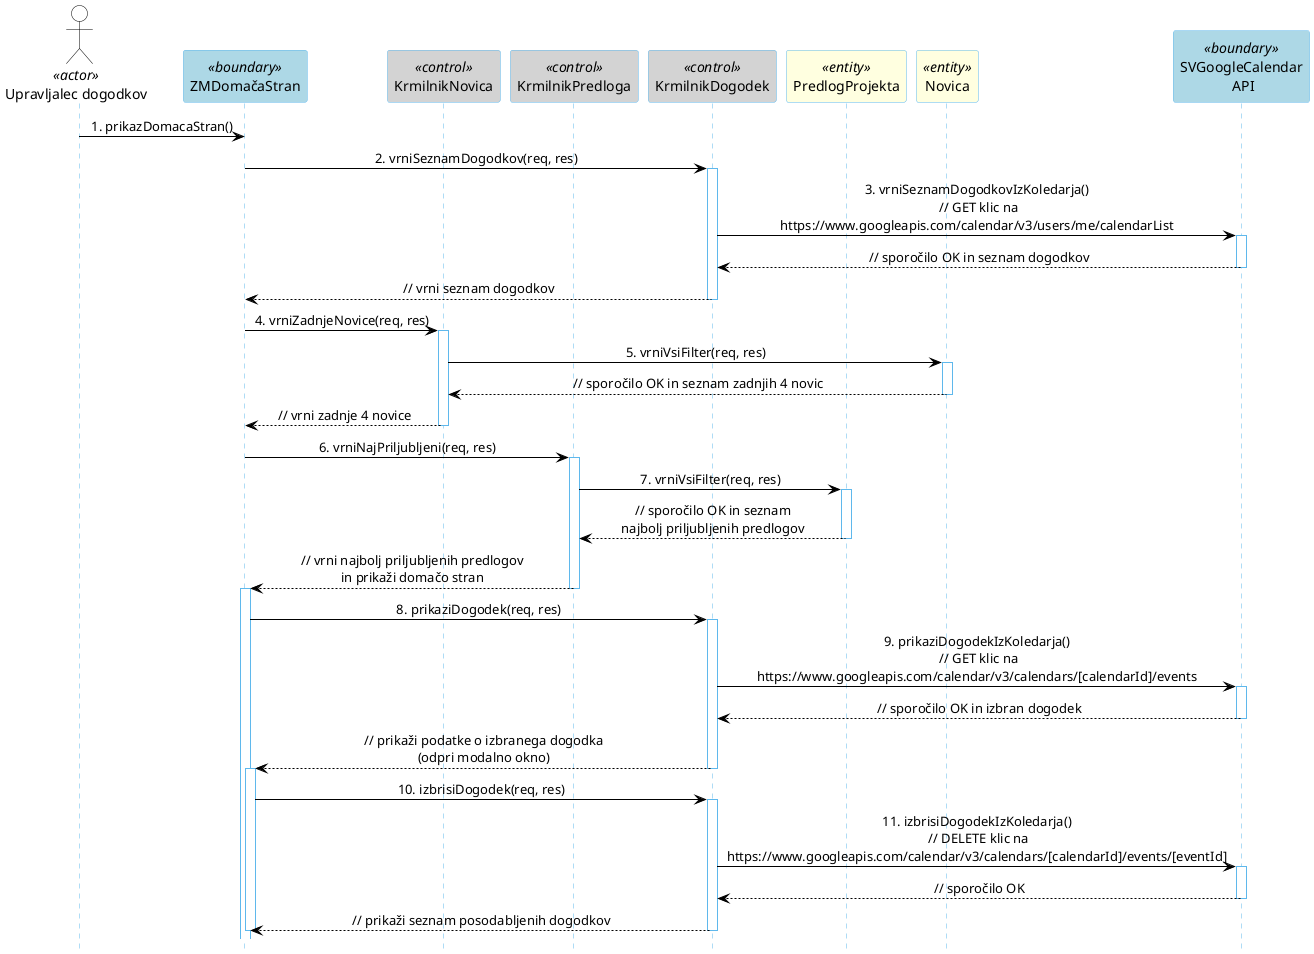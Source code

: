 @startuml
hide footbox

skinparam backgroundcolor transparent
skinparam defaultTextAlignment center
skinparam actorBorderColor black
skinparam actorBackgroundColor white
skinparam arrowColor black  
skinparam sequenceLifeLineBorderColor #5FB8EC
skinparam sequenceParticipantBorderColor #5FB8EC
skinparam sequenceParticipantBackgroundColor white


actor "Upravljalec dogodkov" as Prijavljen <<actor>>
participant "ZMDomačaStran" as DomacaStran <<boundary>>  #lightBlue
participant "KrmilnikNovica" as NKrmilnik <<control>> #lightGray
participant "KrmilnikPredloga" as PKrmilnik <<control>> #lightGray
participant "KrmilnikDogodek" as DKrmilnik <<control>> #lightGray
participant "PredlogProjekta" as Predloga <<entity>> #lightYellow
participant Novica <<entity>> #lightYellow
participant "SVGoogleCalendar\n API" as Dogodek <<boundary>>  #lightBlue



Prijavljen -> DomacaStran: 1. prikazDomacaStran()

DomacaStran -> DKrmilnik: 2. vrniSeznamDogodkov(req, res)
activate DKrmilnik
DKrmilnik -> Dogodek: 3. vrniSeznamDogodkovIzKoledarja()\n // GET klic na\nhttps://www.googleapis.com/calendar/v3/users/me/calendarList
activate Dogodek
DKrmilnik <-- Dogodek: // sporočilo OK in seznam dogodkov
deactivate Dogodek
DomacaStran <-- DKrmilnik: // vrni seznam dogodkov
deactivate DKrmilnik
DomacaStran -> NKrmilnik: 4. vrniZadnjeNovice(req, res)
activate NKrmilnik
NKrmilnik -> Novica: 5. vrniVsiFilter(req, res)
activate Novica
NKrmilnik <-- Novica: // sporočilo OK in seznam zadnjih 4 novic
deactivate Novica
DomacaStran <-- NKrmilnik: // vrni zadnje 4 novice
deactivate NKrmilnik
DomacaStran -> PKrmilnik: 6. vrniNajPriljubljeni(req, res)
activate PKrmilnik
PKrmilnik -> Predloga: 7. vrniVsiFilter(req, res)
activate Predloga
PKrmilnik <-- Predloga: // sporočilo OK in seznam\nnajbolj priljubljenih predlogov
deactivate Predloga
DomacaStran <-- PKrmilnik: // vrni najbolj priljubljenih predlogov\nin prikaži domačo stran
deactivate PKrmilnik
activate DomacaStran
DomacaStran -> DKrmilnik: 8. prikaziDogodek(req, res)
activate DKrmilnik
DKrmilnik -> Dogodek: 9. prikaziDogodekIzKoledarja()\n // GET klic na\nhttps://www.googleapis.com/calendar/v3/calendars/[calendarId]/events
activate Dogodek
DKrmilnik <-- Dogodek: // sporočilo OK in izbran dogodek
deactivate Dogodek
DomacaStran <-- DKrmilnik: // prikaži podatke o izbranega dogodka\n(odpri modalno okno)
deactivate DKrmilnik
activate DomacaStran
DomacaStran -> DKrmilnik: 10. izbrisiDogodek(req, res)
activate DKrmilnik
DKrmilnik -> Dogodek: 11. izbrisiDogodekIzKoledarja()\n // DELETE klic na\nhttps://www.googleapis.com/calendar/v3/calendars/[calendarId]/events/[eventId]
activate Dogodek
DKrmilnik <-- Dogodek: // sporočilo OK
deactivate Dogodek
DomacaStran <-- DKrmilnik: // prikaži seznam posodabljenih dogodkov
deactivate DKrmilnik
deactivate DomacaStran
@enduml